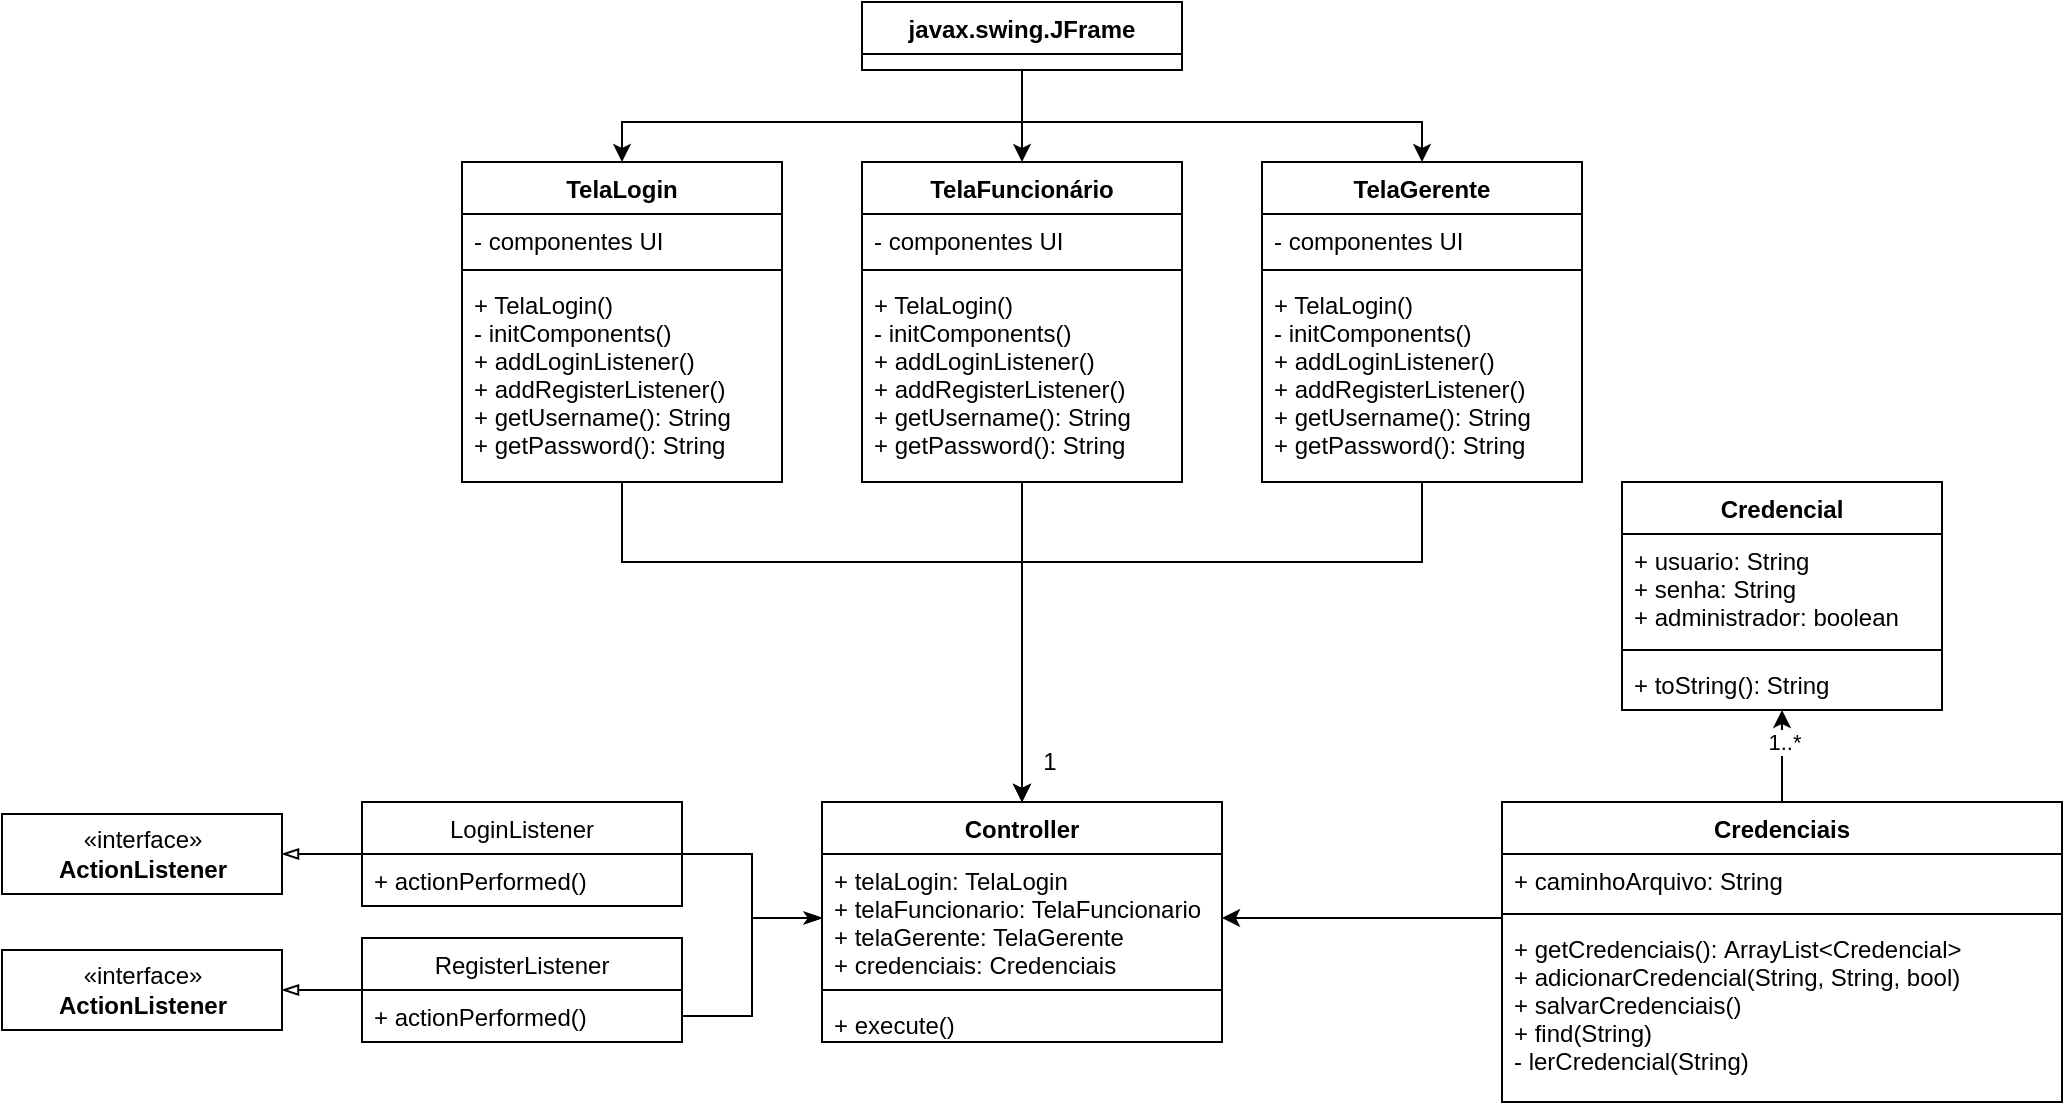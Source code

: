 <mxfile compressed="true" version="20.3.2" type="device"><diagram id="C5RBs43oDa-KdzZeNtuy" name="Page-1"><mxGraphModel dx="1824" dy="540" grid="1" gridSize="10" guides="1" tooltips="1" connect="1" arrows="1" fold="1" page="1" pageScale="1" pageWidth="827" pageHeight="1169" math="0" shadow="0"><root><mxCell id="WIyWlLk6GJQsqaUBKTNV-0"/><mxCell id="WIyWlLk6GJQsqaUBKTNV-1" parent="WIyWlLk6GJQsqaUBKTNV-0"/><mxCell id="lzJz9qcEkOFk_w3HQldG-22" style="edgeStyle=orthogonalEdgeStyle;rounded=0;orthogonalLoop=1;jettySize=auto;html=1;entryX=0.5;entryY=0;entryDx=0;entryDy=0;" parent="WIyWlLk6GJQsqaUBKTNV-1" source="lzJz9qcEkOFk_w3HQldG-0" target="lzJz9qcEkOFk_w3HQldG-14" edge="1"><mxGeometry relative="1" as="geometry"/></mxCell><mxCell id="lzJz9qcEkOFk_w3HQldG-24" style="edgeStyle=orthogonalEdgeStyle;rounded=0;orthogonalLoop=1;jettySize=auto;html=1;entryX=0.5;entryY=0;entryDx=0;entryDy=0;" parent="WIyWlLk6GJQsqaUBKTNV-1" source="lzJz9qcEkOFk_w3HQldG-0" target="lzJz9qcEkOFk_w3HQldG-5" edge="1"><mxGeometry relative="1" as="geometry"><Array as="points"><mxPoint x="400" y="100"/><mxPoint x="200" y="100"/></Array></mxGeometry></mxCell><mxCell id="lzJz9qcEkOFk_w3HQldG-25" style="edgeStyle=orthogonalEdgeStyle;rounded=0;orthogonalLoop=1;jettySize=auto;html=1;entryX=0.5;entryY=0;entryDx=0;entryDy=0;" parent="WIyWlLk6GJQsqaUBKTNV-1" source="lzJz9qcEkOFk_w3HQldG-0" target="lzJz9qcEkOFk_w3HQldG-18" edge="1"><mxGeometry relative="1" as="geometry"><Array as="points"><mxPoint x="400" y="100"/><mxPoint x="600" y="100"/></Array></mxGeometry></mxCell><mxCell id="lzJz9qcEkOFk_w3HQldG-0" value="javax.swing.JFrame" style="swimlane;fontStyle=1;align=center;verticalAlign=top;childLayout=stackLayout;horizontal=1;startSize=26;horizontalStack=0;resizeParent=1;resizeParentMax=0;resizeLast=0;collapsible=1;marginBottom=0;" parent="WIyWlLk6GJQsqaUBKTNV-1" vertex="1"><mxGeometry x="320" y="40" width="160" height="34" as="geometry"/></mxCell><mxCell id="lzJz9qcEkOFk_w3HQldG-41" style="edgeStyle=orthogonalEdgeStyle;rounded=0;orthogonalLoop=1;jettySize=auto;html=1;entryX=0.5;entryY=0;entryDx=0;entryDy=0;fontFamily=Helvetica;" parent="WIyWlLk6GJQsqaUBKTNV-1" source="lzJz9qcEkOFk_w3HQldG-5" target="lzJz9qcEkOFk_w3HQldG-26" edge="1"><mxGeometry relative="1" as="geometry"><Array as="points"><mxPoint x="200" y="320"/><mxPoint x="400" y="320"/></Array></mxGeometry></mxCell><mxCell id="lzJz9qcEkOFk_w3HQldG-5" value="TelaLogin" style="swimlane;fontStyle=1;align=center;verticalAlign=top;childLayout=stackLayout;horizontal=1;startSize=26;horizontalStack=0;resizeParent=1;resizeParentMax=0;resizeLast=0;collapsible=1;marginBottom=0;" parent="WIyWlLk6GJQsqaUBKTNV-1" vertex="1"><mxGeometry x="120" y="120" width="160" height="160" as="geometry"/></mxCell><mxCell id="lzJz9qcEkOFk_w3HQldG-6" value="- componentes UI&#10;" style="text;strokeColor=none;fillColor=none;align=left;verticalAlign=top;spacingLeft=4;spacingRight=4;overflow=hidden;rotatable=0;points=[[0,0.5],[1,0.5]];portConstraint=eastwest;" parent="lzJz9qcEkOFk_w3HQldG-5" vertex="1"><mxGeometry y="26" width="160" height="24" as="geometry"/></mxCell><mxCell id="lzJz9qcEkOFk_w3HQldG-7" value="" style="line;strokeWidth=1;fillColor=none;align=left;verticalAlign=middle;spacingTop=-1;spacingLeft=3;spacingRight=3;rotatable=0;labelPosition=right;points=[];portConstraint=eastwest;strokeColor=inherit;" parent="lzJz9qcEkOFk_w3HQldG-5" vertex="1"><mxGeometry y="50" width="160" height="8" as="geometry"/></mxCell><mxCell id="lzJz9qcEkOFk_w3HQldG-8" value="+ TelaLogin()&#10;- initComponents()&#10;+ addLoginListener()&#10;+ addRegisterListener()&#10;+ getUsername(): String&#10;+ getPassword(): String&#10;" style="text;strokeColor=none;fillColor=none;align=left;verticalAlign=top;spacingLeft=4;spacingRight=4;overflow=hidden;rotatable=0;points=[[0,0.5],[1,0.5]];portConstraint=eastwest;" parent="lzJz9qcEkOFk_w3HQldG-5" vertex="1"><mxGeometry y="58" width="160" height="102" as="geometry"/></mxCell><mxCell id="lzJz9qcEkOFk_w3HQldG-42" style="edgeStyle=orthogonalEdgeStyle;rounded=0;orthogonalLoop=1;jettySize=auto;html=1;entryX=0.5;entryY=0;entryDx=0;entryDy=0;fontFamily=Helvetica;" parent="WIyWlLk6GJQsqaUBKTNV-1" source="lzJz9qcEkOFk_w3HQldG-14" target="lzJz9qcEkOFk_w3HQldG-26" edge="1"><mxGeometry relative="1" as="geometry"/></mxCell><mxCell id="lzJz9qcEkOFk_w3HQldG-14" value="TelaFuncionário" style="swimlane;fontStyle=1;align=center;verticalAlign=top;childLayout=stackLayout;horizontal=1;startSize=26;horizontalStack=0;resizeParent=1;resizeParentMax=0;resizeLast=0;collapsible=1;marginBottom=0;" parent="WIyWlLk6GJQsqaUBKTNV-1" vertex="1"><mxGeometry x="320" y="120" width="160" height="160" as="geometry"/></mxCell><mxCell id="lzJz9qcEkOFk_w3HQldG-15" value="- componentes UI&#10;" style="text;strokeColor=none;fillColor=none;align=left;verticalAlign=top;spacingLeft=4;spacingRight=4;overflow=hidden;rotatable=0;points=[[0,0.5],[1,0.5]];portConstraint=eastwest;" parent="lzJz9qcEkOFk_w3HQldG-14" vertex="1"><mxGeometry y="26" width="160" height="24" as="geometry"/></mxCell><mxCell id="lzJz9qcEkOFk_w3HQldG-16" value="" style="line;strokeWidth=1;fillColor=none;align=left;verticalAlign=middle;spacingTop=-1;spacingLeft=3;spacingRight=3;rotatable=0;labelPosition=right;points=[];portConstraint=eastwest;strokeColor=inherit;" parent="lzJz9qcEkOFk_w3HQldG-14" vertex="1"><mxGeometry y="50" width="160" height="8" as="geometry"/></mxCell><mxCell id="lzJz9qcEkOFk_w3HQldG-17" value="+ TelaLogin()&#10;- initComponents()&#10;+ addLoginListener()&#10;+ addRegisterListener()&#10;+ getUsername(): String&#10;+ getPassword(): String" style="text;strokeColor=none;fillColor=none;align=left;verticalAlign=top;spacingLeft=4;spacingRight=4;overflow=hidden;rotatable=0;points=[[0,0.5],[1,0.5]];portConstraint=eastwest;" parent="lzJz9qcEkOFk_w3HQldG-14" vertex="1"><mxGeometry y="58" width="160" height="102" as="geometry"/></mxCell><mxCell id="lzJz9qcEkOFk_w3HQldG-43" style="edgeStyle=orthogonalEdgeStyle;rounded=0;orthogonalLoop=1;jettySize=auto;html=1;entryX=0.5;entryY=0;entryDx=0;entryDy=0;fontFamily=Helvetica;" parent="WIyWlLk6GJQsqaUBKTNV-1" source="lzJz9qcEkOFk_w3HQldG-18" target="lzJz9qcEkOFk_w3HQldG-26" edge="1"><mxGeometry relative="1" as="geometry"><Array as="points"><mxPoint x="600" y="320"/><mxPoint x="400" y="320"/></Array></mxGeometry></mxCell><mxCell id="lzJz9qcEkOFk_w3HQldG-18" value="TelaGerente" style="swimlane;fontStyle=1;align=center;verticalAlign=top;childLayout=stackLayout;horizontal=1;startSize=26;horizontalStack=0;resizeParent=1;resizeParentMax=0;resizeLast=0;collapsible=1;marginBottom=0;" parent="WIyWlLk6GJQsqaUBKTNV-1" vertex="1"><mxGeometry x="520" y="120" width="160" height="160" as="geometry"/></mxCell><mxCell id="lzJz9qcEkOFk_w3HQldG-19" value="- componentes UI&#10;" style="text;strokeColor=none;fillColor=none;align=left;verticalAlign=top;spacingLeft=4;spacingRight=4;overflow=hidden;rotatable=0;points=[[0,0.5],[1,0.5]];portConstraint=eastwest;" parent="lzJz9qcEkOFk_w3HQldG-18" vertex="1"><mxGeometry y="26" width="160" height="24" as="geometry"/></mxCell><mxCell id="lzJz9qcEkOFk_w3HQldG-20" value="" style="line;strokeWidth=1;fillColor=none;align=left;verticalAlign=middle;spacingTop=-1;spacingLeft=3;spacingRight=3;rotatable=0;labelPosition=right;points=[];portConstraint=eastwest;strokeColor=inherit;" parent="lzJz9qcEkOFk_w3HQldG-18" vertex="1"><mxGeometry y="50" width="160" height="8" as="geometry"/></mxCell><mxCell id="lzJz9qcEkOFk_w3HQldG-21" value="+ TelaLogin()&#10;- initComponents()&#10;+ addLoginListener()&#10;+ addRegisterListener()&#10;+ getUsername(): String&#10;+ getPassword(): String" style="text;strokeColor=none;fillColor=none;align=left;verticalAlign=top;spacingLeft=4;spacingRight=4;overflow=hidden;rotatable=0;points=[[0,0.5],[1,0.5]];portConstraint=eastwest;" parent="lzJz9qcEkOFk_w3HQldG-18" vertex="1"><mxGeometry y="58" width="160" height="102" as="geometry"/></mxCell><mxCell id="lzJz9qcEkOFk_w3HQldG-26" value="Controller" style="swimlane;fontStyle=1;align=center;verticalAlign=top;childLayout=stackLayout;horizontal=1;startSize=26;horizontalStack=0;resizeParent=1;resizeParentMax=0;resizeLast=0;collapsible=1;marginBottom=0;" parent="WIyWlLk6GJQsqaUBKTNV-1" vertex="1"><mxGeometry x="300" y="440" width="200" height="120" as="geometry"/></mxCell><mxCell id="lzJz9qcEkOFk_w3HQldG-27" value="+ telaLogin: TelaLogin&#10;+ telaFuncionario: TelaFuncionario&#10;+ telaGerente: TelaGerente&#10;+ credenciais: Credenciais" style="text;strokeColor=none;fillColor=none;align=left;verticalAlign=top;spacingLeft=4;spacingRight=4;overflow=hidden;rotatable=0;points=[[0,0.5],[1,0.5]];portConstraint=eastwest;" parent="lzJz9qcEkOFk_w3HQldG-26" vertex="1"><mxGeometry y="26" width="200" height="64" as="geometry"/></mxCell><mxCell id="lzJz9qcEkOFk_w3HQldG-28" value="" style="line;strokeWidth=1;fillColor=none;align=left;verticalAlign=middle;spacingTop=-1;spacingLeft=3;spacingRight=3;rotatable=0;labelPosition=right;points=[];portConstraint=eastwest;strokeColor=inherit;" parent="lzJz9qcEkOFk_w3HQldG-26" vertex="1"><mxGeometry y="90" width="200" height="8" as="geometry"/></mxCell><mxCell id="lzJz9qcEkOFk_w3HQldG-29" value="+ execute()" style="text;strokeColor=none;fillColor=none;align=left;verticalAlign=top;spacingLeft=4;spacingRight=4;overflow=hidden;rotatable=0;points=[[0,0.5],[1,0.5]];portConstraint=eastwest;" parent="lzJz9qcEkOFk_w3HQldG-26" vertex="1"><mxGeometry y="98" width="200" height="22" as="geometry"/></mxCell><mxCell id="yArXd6sj5zJ7AeN9sVqC-15" style="edgeStyle=orthogonalEdgeStyle;rounded=0;orthogonalLoop=1;jettySize=auto;html=1;entryX=0.5;entryY=1;entryDx=0;entryDy=0;endArrow=classic;endFill=1;" parent="WIyWlLk6GJQsqaUBKTNV-1" source="lzJz9qcEkOFk_w3HQldG-31" target="lzJz9qcEkOFk_w3HQldG-35" edge="1"><mxGeometry relative="1" as="geometry"/></mxCell><mxCell id="yArXd6sj5zJ7AeN9sVqC-16" value="1..*" style="edgeLabel;html=1;align=center;verticalAlign=middle;resizable=0;points=[];" parent="yArXd6sj5zJ7AeN9sVqC-15" vertex="1" connectable="0"><mxGeometry x="0.328" y="-1" relative="1" as="geometry"><mxPoint as="offset"/></mxGeometry></mxCell><mxCell id="yArXd6sj5zJ7AeN9sVqC-17" style="edgeStyle=orthogonalEdgeStyle;rounded=0;orthogonalLoop=1;jettySize=auto;html=1;exitX=0;exitY=0.5;exitDx=0;exitDy=0;entryX=1;entryY=0.5;entryDx=0;entryDy=0;endArrow=classic;endFill=1;" parent="WIyWlLk6GJQsqaUBKTNV-1" source="lzJz9qcEkOFk_w3HQldG-31" target="lzJz9qcEkOFk_w3HQldG-27" edge="1"><mxGeometry relative="1" as="geometry"><Array as="points"><mxPoint x="640" y="498"/></Array></mxGeometry></mxCell><mxCell id="lzJz9qcEkOFk_w3HQldG-31" value="Credenciais" style="swimlane;fontStyle=1;align=center;verticalAlign=top;childLayout=stackLayout;horizontal=1;startSize=26;horizontalStack=0;resizeParent=1;resizeParentMax=0;resizeLast=0;collapsible=1;marginBottom=0;" parent="WIyWlLk6GJQsqaUBKTNV-1" vertex="1"><mxGeometry x="640" y="440" width="280" height="150" as="geometry"/></mxCell><mxCell id="lzJz9qcEkOFk_w3HQldG-32" value="+ caminhoArquivo: String" style="text;strokeColor=none;fillColor=none;align=left;verticalAlign=top;spacingLeft=4;spacingRight=4;overflow=hidden;rotatable=0;points=[[0,0.5],[1,0.5]];portConstraint=eastwest;" parent="lzJz9qcEkOFk_w3HQldG-31" vertex="1"><mxGeometry y="26" width="280" height="26" as="geometry"/></mxCell><mxCell id="lzJz9qcEkOFk_w3HQldG-33" value="" style="line;strokeWidth=1;fillColor=none;align=left;verticalAlign=middle;spacingTop=-1;spacingLeft=3;spacingRight=3;rotatable=0;labelPosition=right;points=[];portConstraint=eastwest;strokeColor=inherit;" parent="lzJz9qcEkOFk_w3HQldG-31" vertex="1"><mxGeometry y="52" width="280" height="8" as="geometry"/></mxCell><mxCell id="lzJz9qcEkOFk_w3HQldG-34" value="+ getCredenciais(): ArrayList&lt;Credencial&gt;&#10;+ adicionarCredencial(String, String, bool)&#10;+ salvarCredenciais()&#10;+ find(String)&#10;- lerCredencial(String)&#10;" style="text;strokeColor=none;fillColor=none;align=left;verticalAlign=top;spacingLeft=4;spacingRight=4;overflow=hidden;rotatable=0;points=[[0,0.5],[1,0.5]];portConstraint=eastwest;fontFamily=Helvetica;" parent="lzJz9qcEkOFk_w3HQldG-31" vertex="1"><mxGeometry y="60" width="280" height="90" as="geometry"/></mxCell><mxCell id="lzJz9qcEkOFk_w3HQldG-35" value="Credencial" style="swimlane;fontStyle=1;align=center;verticalAlign=top;childLayout=stackLayout;horizontal=1;startSize=26;horizontalStack=0;resizeParent=1;resizeParentMax=0;resizeLast=0;collapsible=1;marginBottom=0;" parent="WIyWlLk6GJQsqaUBKTNV-1" vertex="1"><mxGeometry x="700" y="280" width="160" height="114" as="geometry"/></mxCell><mxCell id="lzJz9qcEkOFk_w3HQldG-36" value="+ usuario: String&#10;+ senha: String&#10;+ administrador: boolean" style="text;strokeColor=none;fillColor=none;align=left;verticalAlign=top;spacingLeft=4;spacingRight=4;overflow=hidden;rotatable=0;points=[[0,0.5],[1,0.5]];portConstraint=eastwest;" parent="lzJz9qcEkOFk_w3HQldG-35" vertex="1"><mxGeometry y="26" width="160" height="54" as="geometry"/></mxCell><mxCell id="lzJz9qcEkOFk_w3HQldG-37" value="" style="line;strokeWidth=1;fillColor=none;align=left;verticalAlign=middle;spacingTop=-1;spacingLeft=3;spacingRight=3;rotatable=0;labelPosition=right;points=[];portConstraint=eastwest;strokeColor=inherit;" parent="lzJz9qcEkOFk_w3HQldG-35" vertex="1"><mxGeometry y="80" width="160" height="8" as="geometry"/></mxCell><mxCell id="lzJz9qcEkOFk_w3HQldG-38" value="+ toString(): String" style="text;strokeColor=none;fillColor=none;align=left;verticalAlign=top;spacingLeft=4;spacingRight=4;overflow=hidden;rotatable=0;points=[[0,0.5],[1,0.5]];portConstraint=eastwest;" parent="lzJz9qcEkOFk_w3HQldG-35" vertex="1"><mxGeometry y="88" width="160" height="26" as="geometry"/></mxCell><mxCell id="lzJz9qcEkOFk_w3HQldG-46" value="1" style="text;html=1;strokeColor=none;fillColor=none;align=center;verticalAlign=middle;whiteSpace=wrap;rounded=0;fontFamily=Helvetica;" parent="WIyWlLk6GJQsqaUBKTNV-1" vertex="1"><mxGeometry x="406" y="410" width="16" height="20" as="geometry"/></mxCell><mxCell id="yArXd6sj5zJ7AeN9sVqC-11" style="edgeStyle=orthogonalEdgeStyle;rounded=0;orthogonalLoop=1;jettySize=auto;html=1;entryX=0;entryY=0.5;entryDx=0;entryDy=0;endArrow=classicThin;endFill=1;" parent="WIyWlLk6GJQsqaUBKTNV-1" source="yArXd6sj5zJ7AeN9sVqC-0" target="lzJz9qcEkOFk_w3HQldG-27" edge="1"><mxGeometry relative="1" as="geometry"/></mxCell><mxCell id="yArXd6sj5zJ7AeN9sVqC-13" style="edgeStyle=orthogonalEdgeStyle;rounded=0;orthogonalLoop=1;jettySize=auto;html=1;exitX=0;exitY=0.5;exitDx=0;exitDy=0;endArrow=blockThin;endFill=0;" parent="WIyWlLk6GJQsqaUBKTNV-1" source="yArXd6sj5zJ7AeN9sVqC-0" target="yArXd6sj5zJ7AeN9sVqC-10" edge="1"><mxGeometry relative="1" as="geometry"/></mxCell><mxCell id="yArXd6sj5zJ7AeN9sVqC-0" value="LoginListener" style="swimlane;fontStyle=0;childLayout=stackLayout;horizontal=1;startSize=26;fillColor=none;horizontalStack=0;resizeParent=1;resizeParentMax=0;resizeLast=0;collapsible=1;marginBottom=0;" parent="WIyWlLk6GJQsqaUBKTNV-1" vertex="1"><mxGeometry x="70" y="440" width="160" height="52" as="geometry"/></mxCell><mxCell id="yArXd6sj5zJ7AeN9sVqC-1" value="+ actionPerformed()" style="text;strokeColor=none;fillColor=none;align=left;verticalAlign=top;spacingLeft=4;spacingRight=4;overflow=hidden;rotatable=0;points=[[0,0.5],[1,0.5]];portConstraint=eastwest;" parent="yArXd6sj5zJ7AeN9sVqC-0" vertex="1"><mxGeometry y="26" width="160" height="26" as="geometry"/></mxCell><mxCell id="yArXd6sj5zJ7AeN9sVqC-4" value="«interface»&lt;br&gt;&lt;b&gt;ActionListener&lt;br&gt;&lt;/b&gt;" style="html=1;" parent="WIyWlLk6GJQsqaUBKTNV-1" vertex="1"><mxGeometry x="-110" y="514" width="140" height="40" as="geometry"/></mxCell><mxCell id="yArXd6sj5zJ7AeN9sVqC-14" style="edgeStyle=orthogonalEdgeStyle;rounded=0;orthogonalLoop=1;jettySize=auto;html=1;exitX=0;exitY=0.5;exitDx=0;exitDy=0;entryX=1;entryY=0.5;entryDx=0;entryDy=0;endArrow=blockThin;endFill=0;" parent="WIyWlLk6GJQsqaUBKTNV-1" source="yArXd6sj5zJ7AeN9sVqC-8" target="yArXd6sj5zJ7AeN9sVqC-4" edge="1"><mxGeometry relative="1" as="geometry"/></mxCell><mxCell id="yArXd6sj5zJ7AeN9sVqC-8" value="RegisterListener" style="swimlane;fontStyle=0;childLayout=stackLayout;horizontal=1;startSize=26;fillColor=none;horizontalStack=0;resizeParent=1;resizeParentMax=0;resizeLast=0;collapsible=1;marginBottom=0;" parent="WIyWlLk6GJQsqaUBKTNV-1" vertex="1"><mxGeometry x="70" y="508" width="160" height="52" as="geometry"/></mxCell><mxCell id="yArXd6sj5zJ7AeN9sVqC-9" value="+ actionPerformed()" style="text;strokeColor=none;fillColor=none;align=left;verticalAlign=top;spacingLeft=4;spacingRight=4;overflow=hidden;rotatable=0;points=[[0,0.5],[1,0.5]];portConstraint=eastwest;" parent="yArXd6sj5zJ7AeN9sVqC-8" vertex="1"><mxGeometry y="26" width="160" height="26" as="geometry"/></mxCell><mxCell id="yArXd6sj5zJ7AeN9sVqC-10" value="«interface»&lt;br&gt;&lt;b&gt;ActionListener&lt;br&gt;&lt;/b&gt;" style="html=1;" parent="WIyWlLk6GJQsqaUBKTNV-1" vertex="1"><mxGeometry x="-110" y="446" width="140" height="40" as="geometry"/></mxCell><mxCell id="yArXd6sj5zJ7AeN9sVqC-12" style="edgeStyle=orthogonalEdgeStyle;rounded=0;orthogonalLoop=1;jettySize=auto;html=1;endArrow=classicThin;endFill=1;" parent="WIyWlLk6GJQsqaUBKTNV-1" source="yArXd6sj5zJ7AeN9sVqC-9" target="lzJz9qcEkOFk_w3HQldG-27" edge="1"><mxGeometry relative="1" as="geometry"/></mxCell></root></mxGraphModel></diagram></mxfile>